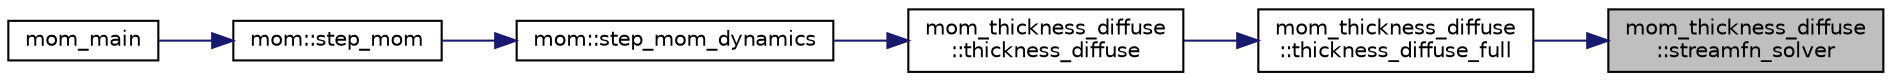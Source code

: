 digraph "mom_thickness_diffuse::streamfn_solver"
{
 // INTERACTIVE_SVG=YES
 // LATEX_PDF_SIZE
  edge [fontname="Helvetica",fontsize="10",labelfontname="Helvetica",labelfontsize="10"];
  node [fontname="Helvetica",fontsize="10",shape=record];
  rankdir="RL";
  Node1 [label="mom_thickness_diffuse\l::streamfn_solver",height=0.2,width=0.4,color="black", fillcolor="grey75", style="filled", fontcolor="black",tooltip="Tridiagonal solver for streamfunction at interfaces."];
  Node1 -> Node2 [dir="back",color="midnightblue",fontsize="10",style="solid",fontname="Helvetica"];
  Node2 [label="mom_thickness_diffuse\l::thickness_diffuse_full",height=0.2,width=0.4,color="black", fillcolor="white", style="filled",URL="$namespacemom__thickness__diffuse.html#ae9909642254fcf0160afe46997e10c30",tooltip="Calculates parameterized layer transports for use in the continuity equation. Fluxes are limited to g..."];
  Node2 -> Node3 [dir="back",color="midnightblue",fontsize="10",style="solid",fontname="Helvetica"];
  Node3 [label="mom_thickness_diffuse\l::thickness_diffuse",height=0.2,width=0.4,color="black", fillcolor="white", style="filled",URL="$namespacemom__thickness__diffuse.html#a8a538b778a567f489bfd9c5eadeeebef",tooltip="Calculates thickness diffusion coefficients and applies thickness diffusion to layer thicknesses,..."];
  Node3 -> Node4 [dir="back",color="midnightblue",fontsize="10",style="solid",fontname="Helvetica"];
  Node4 [label="mom::step_mom_dynamics",height=0.2,width=0.4,color="black", fillcolor="white", style="filled",URL="$namespacemom.html#a42ee7e91ffcf1340679e29ab28d9b41d",tooltip="Time step the ocean dynamics, including the momentum and continuity equations."];
  Node4 -> Node5 [dir="back",color="midnightblue",fontsize="10",style="solid",fontname="Helvetica"];
  Node5 [label="mom::step_mom",height=0.2,width=0.4,color="black", fillcolor="white", style="filled",URL="$namespacemom.html#ad55f786e26bcd3445a7224f2fad54f7e",tooltip="This subroutine orchestrates the time stepping of MOM. The adiabatic dynamics are stepped by calls to..."];
  Node5 -> Node6 [dir="back",color="midnightblue",fontsize="10",style="solid",fontname="Helvetica"];
  Node6 [label="mom_main",height=0.2,width=0.4,color="black", fillcolor="white", style="filled",URL="$MOM__driver_8F90.html#a08fffeb2d8e8acbf9ed4609be6d258c6",tooltip=" "];
}
